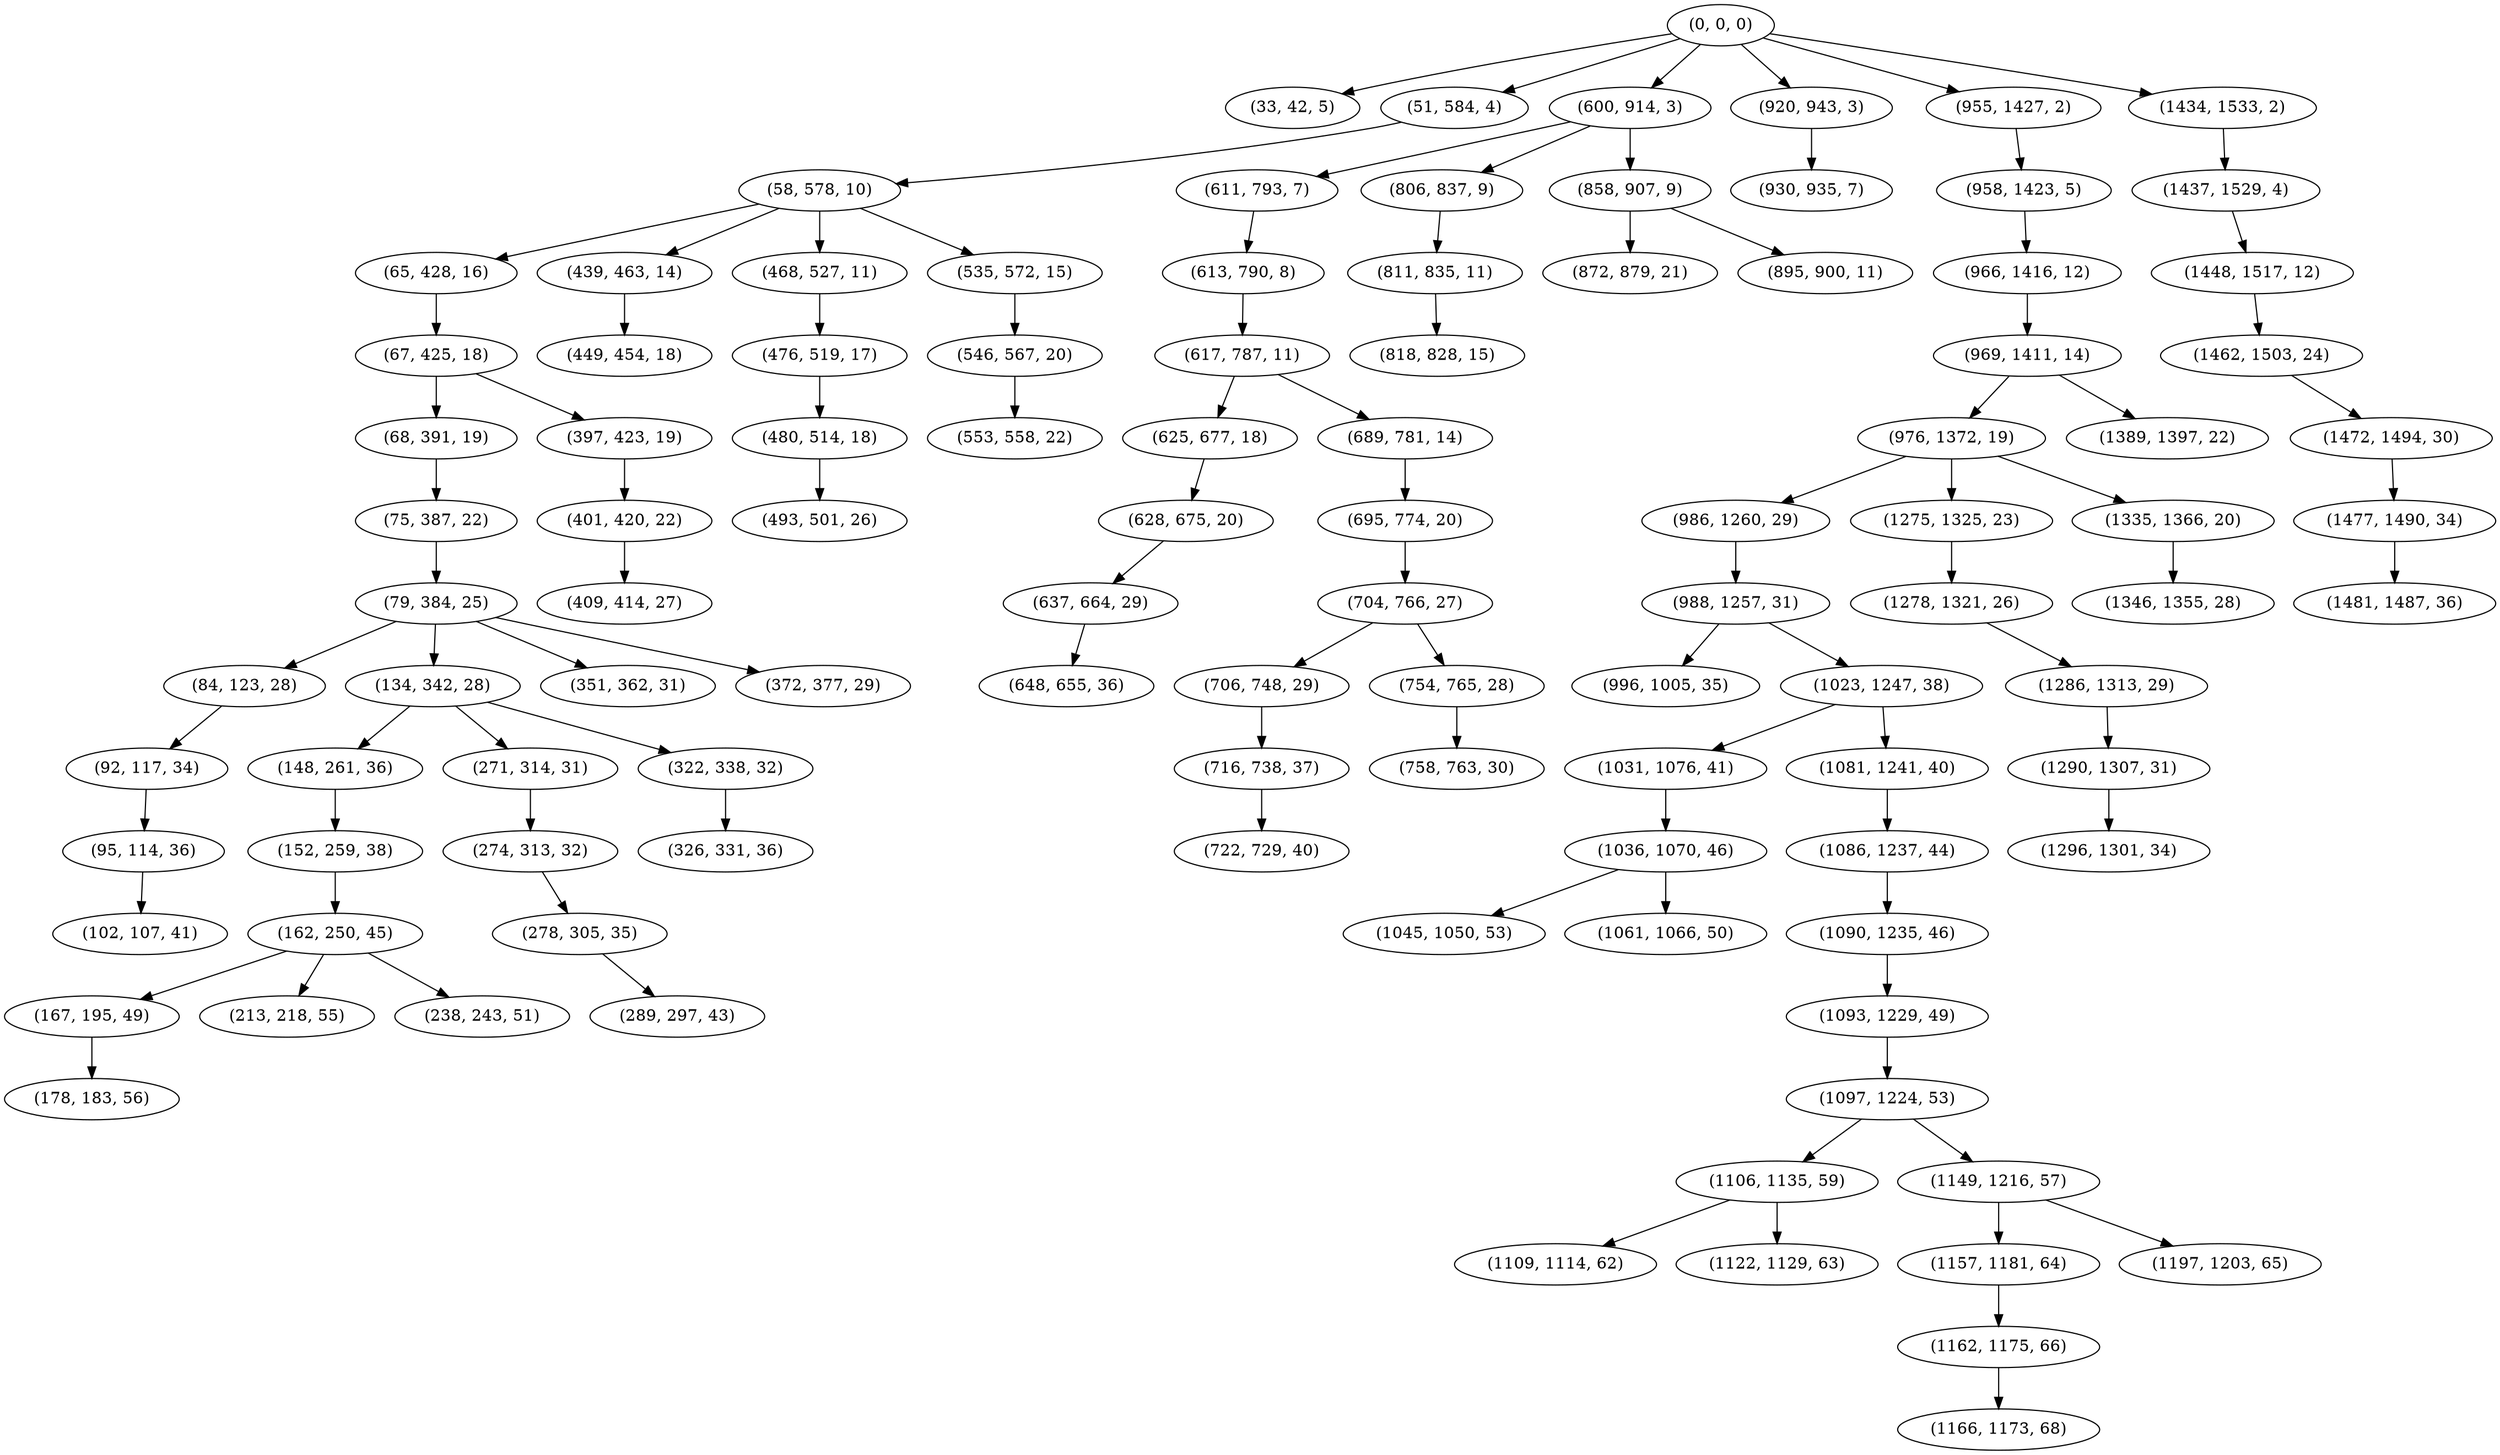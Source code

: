 digraph tree {
    "(0, 0, 0)";
    "(33, 42, 5)";
    "(51, 584, 4)";
    "(58, 578, 10)";
    "(65, 428, 16)";
    "(67, 425, 18)";
    "(68, 391, 19)";
    "(75, 387, 22)";
    "(79, 384, 25)";
    "(84, 123, 28)";
    "(92, 117, 34)";
    "(95, 114, 36)";
    "(102, 107, 41)";
    "(134, 342, 28)";
    "(148, 261, 36)";
    "(152, 259, 38)";
    "(162, 250, 45)";
    "(167, 195, 49)";
    "(178, 183, 56)";
    "(213, 218, 55)";
    "(238, 243, 51)";
    "(271, 314, 31)";
    "(274, 313, 32)";
    "(278, 305, 35)";
    "(289, 297, 43)";
    "(322, 338, 32)";
    "(326, 331, 36)";
    "(351, 362, 31)";
    "(372, 377, 29)";
    "(397, 423, 19)";
    "(401, 420, 22)";
    "(409, 414, 27)";
    "(439, 463, 14)";
    "(449, 454, 18)";
    "(468, 527, 11)";
    "(476, 519, 17)";
    "(480, 514, 18)";
    "(493, 501, 26)";
    "(535, 572, 15)";
    "(546, 567, 20)";
    "(553, 558, 22)";
    "(600, 914, 3)";
    "(611, 793, 7)";
    "(613, 790, 8)";
    "(617, 787, 11)";
    "(625, 677, 18)";
    "(628, 675, 20)";
    "(637, 664, 29)";
    "(648, 655, 36)";
    "(689, 781, 14)";
    "(695, 774, 20)";
    "(704, 766, 27)";
    "(706, 748, 29)";
    "(716, 738, 37)";
    "(722, 729, 40)";
    "(754, 765, 28)";
    "(758, 763, 30)";
    "(806, 837, 9)";
    "(811, 835, 11)";
    "(818, 828, 15)";
    "(858, 907, 9)";
    "(872, 879, 21)";
    "(895, 900, 11)";
    "(920, 943, 3)";
    "(930, 935, 7)";
    "(955, 1427, 2)";
    "(958, 1423, 5)";
    "(966, 1416, 12)";
    "(969, 1411, 14)";
    "(976, 1372, 19)";
    "(986, 1260, 29)";
    "(988, 1257, 31)";
    "(996, 1005, 35)";
    "(1023, 1247, 38)";
    "(1031, 1076, 41)";
    "(1036, 1070, 46)";
    "(1045, 1050, 53)";
    "(1061, 1066, 50)";
    "(1081, 1241, 40)";
    "(1086, 1237, 44)";
    "(1090, 1235, 46)";
    "(1093, 1229, 49)";
    "(1097, 1224, 53)";
    "(1106, 1135, 59)";
    "(1109, 1114, 62)";
    "(1122, 1129, 63)";
    "(1149, 1216, 57)";
    "(1157, 1181, 64)";
    "(1162, 1175, 66)";
    "(1166, 1173, 68)";
    "(1197, 1203, 65)";
    "(1275, 1325, 23)";
    "(1278, 1321, 26)";
    "(1286, 1313, 29)";
    "(1290, 1307, 31)";
    "(1296, 1301, 34)";
    "(1335, 1366, 20)";
    "(1346, 1355, 28)";
    "(1389, 1397, 22)";
    "(1434, 1533, 2)";
    "(1437, 1529, 4)";
    "(1448, 1517, 12)";
    "(1462, 1503, 24)";
    "(1472, 1494, 30)";
    "(1477, 1490, 34)";
    "(1481, 1487, 36)";
    "(0, 0, 0)" -> "(33, 42, 5)";
    "(0, 0, 0)" -> "(51, 584, 4)";
    "(0, 0, 0)" -> "(600, 914, 3)";
    "(0, 0, 0)" -> "(920, 943, 3)";
    "(0, 0, 0)" -> "(955, 1427, 2)";
    "(0, 0, 0)" -> "(1434, 1533, 2)";
    "(51, 584, 4)" -> "(58, 578, 10)";
    "(58, 578, 10)" -> "(65, 428, 16)";
    "(58, 578, 10)" -> "(439, 463, 14)";
    "(58, 578, 10)" -> "(468, 527, 11)";
    "(58, 578, 10)" -> "(535, 572, 15)";
    "(65, 428, 16)" -> "(67, 425, 18)";
    "(67, 425, 18)" -> "(68, 391, 19)";
    "(67, 425, 18)" -> "(397, 423, 19)";
    "(68, 391, 19)" -> "(75, 387, 22)";
    "(75, 387, 22)" -> "(79, 384, 25)";
    "(79, 384, 25)" -> "(84, 123, 28)";
    "(79, 384, 25)" -> "(134, 342, 28)";
    "(79, 384, 25)" -> "(351, 362, 31)";
    "(79, 384, 25)" -> "(372, 377, 29)";
    "(84, 123, 28)" -> "(92, 117, 34)";
    "(92, 117, 34)" -> "(95, 114, 36)";
    "(95, 114, 36)" -> "(102, 107, 41)";
    "(134, 342, 28)" -> "(148, 261, 36)";
    "(134, 342, 28)" -> "(271, 314, 31)";
    "(134, 342, 28)" -> "(322, 338, 32)";
    "(148, 261, 36)" -> "(152, 259, 38)";
    "(152, 259, 38)" -> "(162, 250, 45)";
    "(162, 250, 45)" -> "(167, 195, 49)";
    "(162, 250, 45)" -> "(213, 218, 55)";
    "(162, 250, 45)" -> "(238, 243, 51)";
    "(167, 195, 49)" -> "(178, 183, 56)";
    "(271, 314, 31)" -> "(274, 313, 32)";
    "(274, 313, 32)" -> "(278, 305, 35)";
    "(278, 305, 35)" -> "(289, 297, 43)";
    "(322, 338, 32)" -> "(326, 331, 36)";
    "(397, 423, 19)" -> "(401, 420, 22)";
    "(401, 420, 22)" -> "(409, 414, 27)";
    "(439, 463, 14)" -> "(449, 454, 18)";
    "(468, 527, 11)" -> "(476, 519, 17)";
    "(476, 519, 17)" -> "(480, 514, 18)";
    "(480, 514, 18)" -> "(493, 501, 26)";
    "(535, 572, 15)" -> "(546, 567, 20)";
    "(546, 567, 20)" -> "(553, 558, 22)";
    "(600, 914, 3)" -> "(611, 793, 7)";
    "(600, 914, 3)" -> "(806, 837, 9)";
    "(600, 914, 3)" -> "(858, 907, 9)";
    "(611, 793, 7)" -> "(613, 790, 8)";
    "(613, 790, 8)" -> "(617, 787, 11)";
    "(617, 787, 11)" -> "(625, 677, 18)";
    "(617, 787, 11)" -> "(689, 781, 14)";
    "(625, 677, 18)" -> "(628, 675, 20)";
    "(628, 675, 20)" -> "(637, 664, 29)";
    "(637, 664, 29)" -> "(648, 655, 36)";
    "(689, 781, 14)" -> "(695, 774, 20)";
    "(695, 774, 20)" -> "(704, 766, 27)";
    "(704, 766, 27)" -> "(706, 748, 29)";
    "(704, 766, 27)" -> "(754, 765, 28)";
    "(706, 748, 29)" -> "(716, 738, 37)";
    "(716, 738, 37)" -> "(722, 729, 40)";
    "(754, 765, 28)" -> "(758, 763, 30)";
    "(806, 837, 9)" -> "(811, 835, 11)";
    "(811, 835, 11)" -> "(818, 828, 15)";
    "(858, 907, 9)" -> "(872, 879, 21)";
    "(858, 907, 9)" -> "(895, 900, 11)";
    "(920, 943, 3)" -> "(930, 935, 7)";
    "(955, 1427, 2)" -> "(958, 1423, 5)";
    "(958, 1423, 5)" -> "(966, 1416, 12)";
    "(966, 1416, 12)" -> "(969, 1411, 14)";
    "(969, 1411, 14)" -> "(976, 1372, 19)";
    "(969, 1411, 14)" -> "(1389, 1397, 22)";
    "(976, 1372, 19)" -> "(986, 1260, 29)";
    "(976, 1372, 19)" -> "(1275, 1325, 23)";
    "(976, 1372, 19)" -> "(1335, 1366, 20)";
    "(986, 1260, 29)" -> "(988, 1257, 31)";
    "(988, 1257, 31)" -> "(996, 1005, 35)";
    "(988, 1257, 31)" -> "(1023, 1247, 38)";
    "(1023, 1247, 38)" -> "(1031, 1076, 41)";
    "(1023, 1247, 38)" -> "(1081, 1241, 40)";
    "(1031, 1076, 41)" -> "(1036, 1070, 46)";
    "(1036, 1070, 46)" -> "(1045, 1050, 53)";
    "(1036, 1070, 46)" -> "(1061, 1066, 50)";
    "(1081, 1241, 40)" -> "(1086, 1237, 44)";
    "(1086, 1237, 44)" -> "(1090, 1235, 46)";
    "(1090, 1235, 46)" -> "(1093, 1229, 49)";
    "(1093, 1229, 49)" -> "(1097, 1224, 53)";
    "(1097, 1224, 53)" -> "(1106, 1135, 59)";
    "(1097, 1224, 53)" -> "(1149, 1216, 57)";
    "(1106, 1135, 59)" -> "(1109, 1114, 62)";
    "(1106, 1135, 59)" -> "(1122, 1129, 63)";
    "(1149, 1216, 57)" -> "(1157, 1181, 64)";
    "(1149, 1216, 57)" -> "(1197, 1203, 65)";
    "(1157, 1181, 64)" -> "(1162, 1175, 66)";
    "(1162, 1175, 66)" -> "(1166, 1173, 68)";
    "(1275, 1325, 23)" -> "(1278, 1321, 26)";
    "(1278, 1321, 26)" -> "(1286, 1313, 29)";
    "(1286, 1313, 29)" -> "(1290, 1307, 31)";
    "(1290, 1307, 31)" -> "(1296, 1301, 34)";
    "(1335, 1366, 20)" -> "(1346, 1355, 28)";
    "(1434, 1533, 2)" -> "(1437, 1529, 4)";
    "(1437, 1529, 4)" -> "(1448, 1517, 12)";
    "(1448, 1517, 12)" -> "(1462, 1503, 24)";
    "(1462, 1503, 24)" -> "(1472, 1494, 30)";
    "(1472, 1494, 30)" -> "(1477, 1490, 34)";
    "(1477, 1490, 34)" -> "(1481, 1487, 36)";
}

